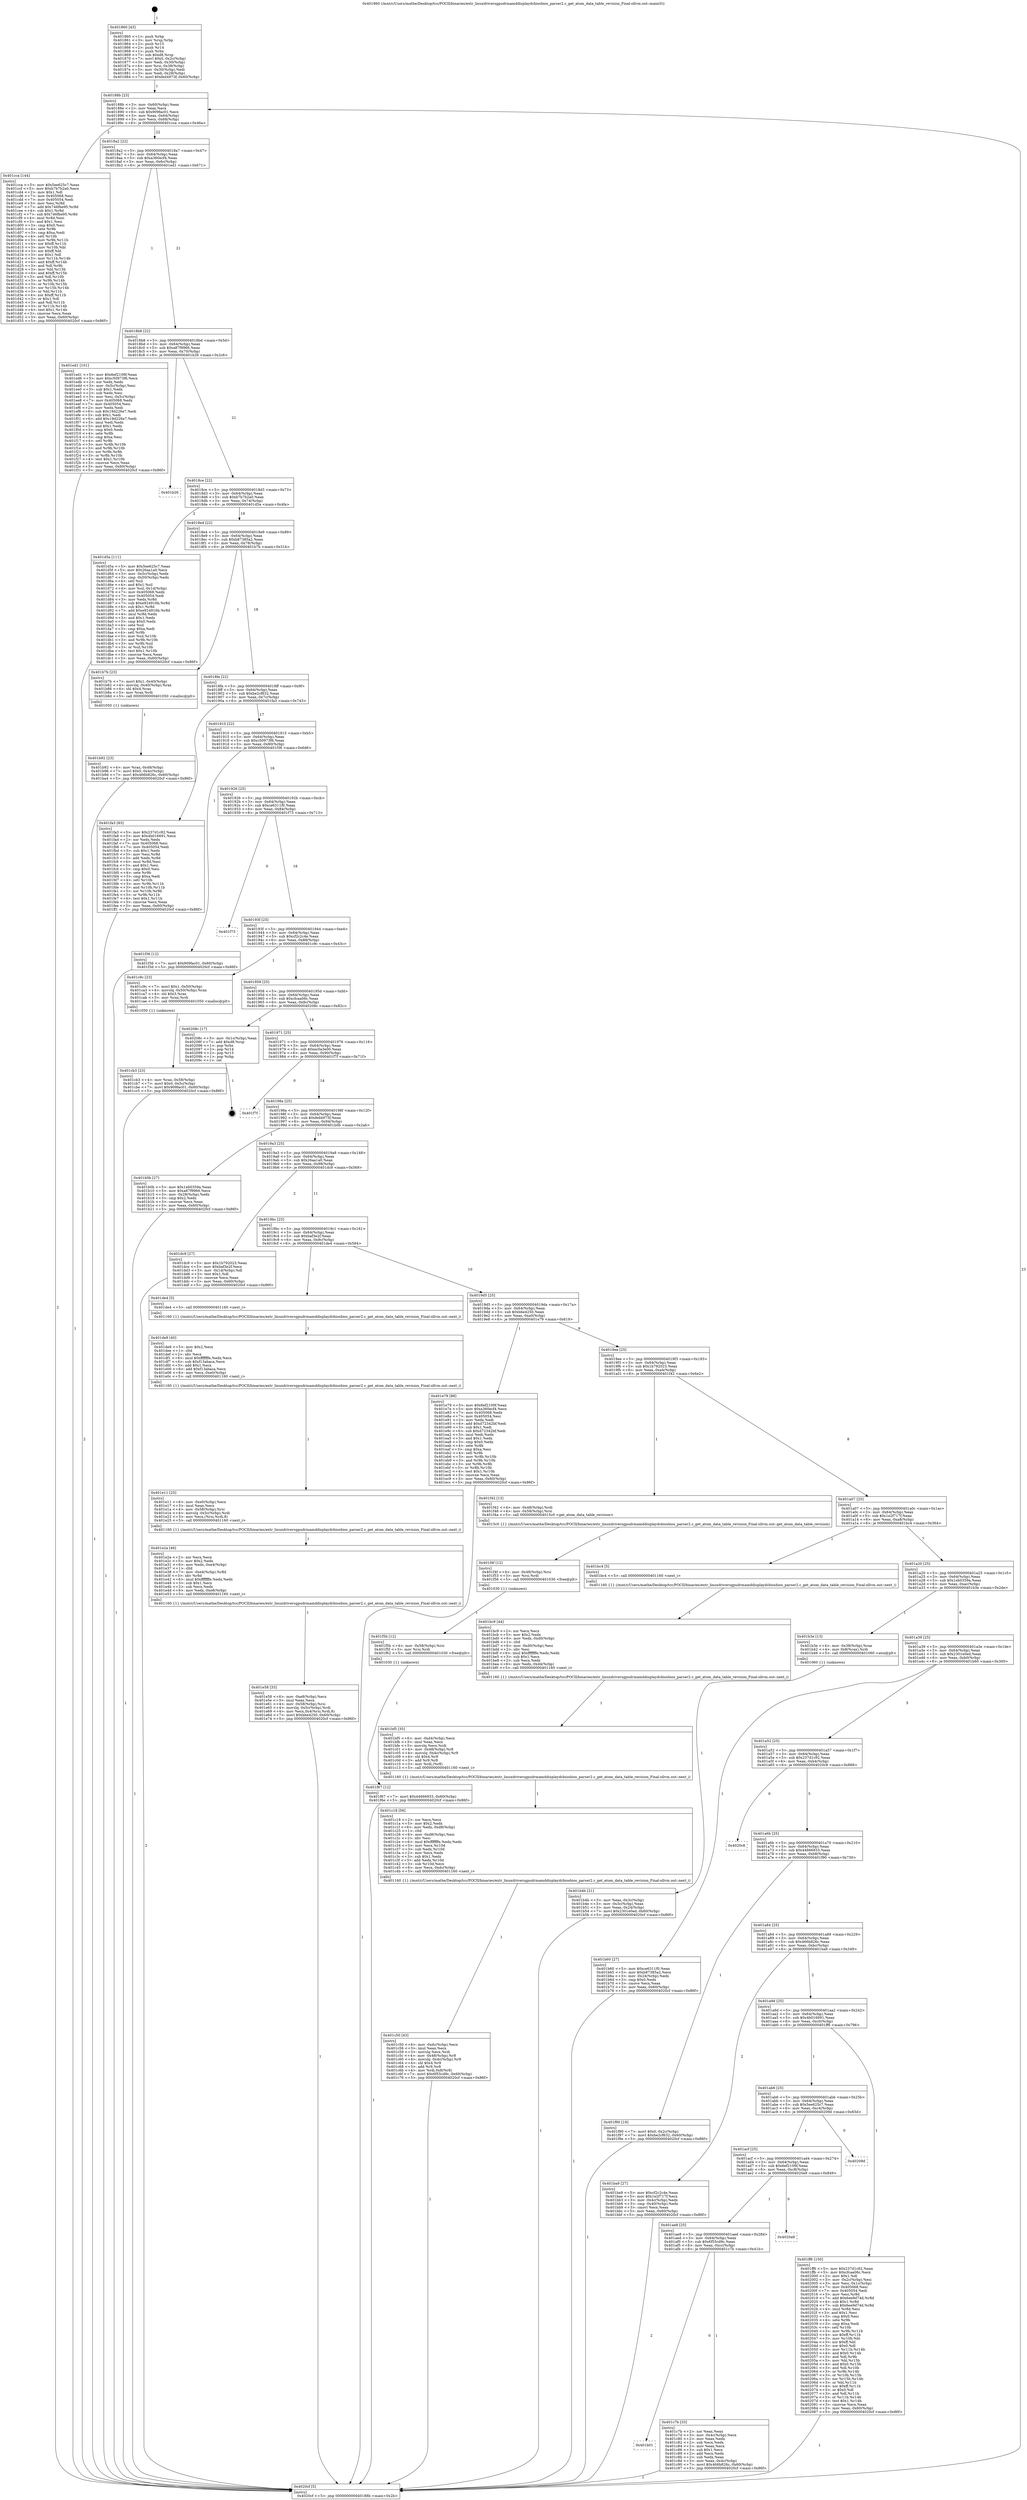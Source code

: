 digraph "0x401860" {
  label = "0x401860 (/mnt/c/Users/mathe/Desktop/tcc/POCII/binaries/extr_linuxdriversgpudrmamddisplaydcbiosbios_parser2.c_get_atom_data_table_revision_Final-ollvm.out::main(0))"
  labelloc = "t"
  node[shape=record]

  Entry [label="",width=0.3,height=0.3,shape=circle,fillcolor=black,style=filled]
  "0x40188b" [label="{
     0x40188b [23]\l
     | [instrs]\l
     &nbsp;&nbsp;0x40188b \<+3\>: mov -0x60(%rbp),%eax\l
     &nbsp;&nbsp;0x40188e \<+2\>: mov %eax,%ecx\l
     &nbsp;&nbsp;0x401890 \<+6\>: sub $0x909fac01,%ecx\l
     &nbsp;&nbsp;0x401896 \<+3\>: mov %eax,-0x64(%rbp)\l
     &nbsp;&nbsp;0x401899 \<+3\>: mov %ecx,-0x68(%rbp)\l
     &nbsp;&nbsp;0x40189c \<+6\>: je 0000000000401cca \<main+0x46a\>\l
  }"]
  "0x401cca" [label="{
     0x401cca [144]\l
     | [instrs]\l
     &nbsp;&nbsp;0x401cca \<+5\>: mov $0x5ee625c7,%eax\l
     &nbsp;&nbsp;0x401ccf \<+5\>: mov $0xb7b7b2a0,%ecx\l
     &nbsp;&nbsp;0x401cd4 \<+2\>: mov $0x1,%dl\l
     &nbsp;&nbsp;0x401cd6 \<+7\>: mov 0x405068,%esi\l
     &nbsp;&nbsp;0x401cdd \<+7\>: mov 0x405054,%edi\l
     &nbsp;&nbsp;0x401ce4 \<+3\>: mov %esi,%r8d\l
     &nbsp;&nbsp;0x401ce7 \<+7\>: add $0x746fbe95,%r8d\l
     &nbsp;&nbsp;0x401cee \<+4\>: sub $0x1,%r8d\l
     &nbsp;&nbsp;0x401cf2 \<+7\>: sub $0x746fbe95,%r8d\l
     &nbsp;&nbsp;0x401cf9 \<+4\>: imul %r8d,%esi\l
     &nbsp;&nbsp;0x401cfd \<+3\>: and $0x1,%esi\l
     &nbsp;&nbsp;0x401d00 \<+3\>: cmp $0x0,%esi\l
     &nbsp;&nbsp;0x401d03 \<+4\>: sete %r9b\l
     &nbsp;&nbsp;0x401d07 \<+3\>: cmp $0xa,%edi\l
     &nbsp;&nbsp;0x401d0a \<+4\>: setl %r10b\l
     &nbsp;&nbsp;0x401d0e \<+3\>: mov %r9b,%r11b\l
     &nbsp;&nbsp;0x401d11 \<+4\>: xor $0xff,%r11b\l
     &nbsp;&nbsp;0x401d15 \<+3\>: mov %r10b,%bl\l
     &nbsp;&nbsp;0x401d18 \<+3\>: xor $0xff,%bl\l
     &nbsp;&nbsp;0x401d1b \<+3\>: xor $0x1,%dl\l
     &nbsp;&nbsp;0x401d1e \<+3\>: mov %r11b,%r14b\l
     &nbsp;&nbsp;0x401d21 \<+4\>: and $0xff,%r14b\l
     &nbsp;&nbsp;0x401d25 \<+3\>: and %dl,%r9b\l
     &nbsp;&nbsp;0x401d28 \<+3\>: mov %bl,%r15b\l
     &nbsp;&nbsp;0x401d2b \<+4\>: and $0xff,%r15b\l
     &nbsp;&nbsp;0x401d2f \<+3\>: and %dl,%r10b\l
     &nbsp;&nbsp;0x401d32 \<+3\>: or %r9b,%r14b\l
     &nbsp;&nbsp;0x401d35 \<+3\>: or %r10b,%r15b\l
     &nbsp;&nbsp;0x401d38 \<+3\>: xor %r15b,%r14b\l
     &nbsp;&nbsp;0x401d3b \<+3\>: or %bl,%r11b\l
     &nbsp;&nbsp;0x401d3e \<+4\>: xor $0xff,%r11b\l
     &nbsp;&nbsp;0x401d42 \<+3\>: or $0x1,%dl\l
     &nbsp;&nbsp;0x401d45 \<+3\>: and %dl,%r11b\l
     &nbsp;&nbsp;0x401d48 \<+3\>: or %r11b,%r14b\l
     &nbsp;&nbsp;0x401d4b \<+4\>: test $0x1,%r14b\l
     &nbsp;&nbsp;0x401d4f \<+3\>: cmovne %ecx,%eax\l
     &nbsp;&nbsp;0x401d52 \<+3\>: mov %eax,-0x60(%rbp)\l
     &nbsp;&nbsp;0x401d55 \<+5\>: jmp 00000000004020cf \<main+0x86f\>\l
  }"]
  "0x4018a2" [label="{
     0x4018a2 [22]\l
     | [instrs]\l
     &nbsp;&nbsp;0x4018a2 \<+5\>: jmp 00000000004018a7 \<main+0x47\>\l
     &nbsp;&nbsp;0x4018a7 \<+3\>: mov -0x64(%rbp),%eax\l
     &nbsp;&nbsp;0x4018aa \<+5\>: sub $0xa360ecf4,%eax\l
     &nbsp;&nbsp;0x4018af \<+3\>: mov %eax,-0x6c(%rbp)\l
     &nbsp;&nbsp;0x4018b2 \<+6\>: je 0000000000401ed1 \<main+0x671\>\l
  }"]
  Exit [label="",width=0.3,height=0.3,shape=circle,fillcolor=black,style=filled,peripheries=2]
  "0x401ed1" [label="{
     0x401ed1 [101]\l
     | [instrs]\l
     &nbsp;&nbsp;0x401ed1 \<+5\>: mov $0x6ef2109f,%eax\l
     &nbsp;&nbsp;0x401ed6 \<+5\>: mov $0xc50973f6,%ecx\l
     &nbsp;&nbsp;0x401edb \<+2\>: xor %edx,%edx\l
     &nbsp;&nbsp;0x401edd \<+3\>: mov -0x5c(%rbp),%esi\l
     &nbsp;&nbsp;0x401ee0 \<+3\>: sub $0x1,%edx\l
     &nbsp;&nbsp;0x401ee3 \<+2\>: sub %edx,%esi\l
     &nbsp;&nbsp;0x401ee5 \<+3\>: mov %esi,-0x5c(%rbp)\l
     &nbsp;&nbsp;0x401ee8 \<+7\>: mov 0x405068,%edx\l
     &nbsp;&nbsp;0x401eef \<+7\>: mov 0x405054,%esi\l
     &nbsp;&nbsp;0x401ef6 \<+2\>: mov %edx,%edi\l
     &nbsp;&nbsp;0x401ef8 \<+6\>: sub $0x19d226e7,%edi\l
     &nbsp;&nbsp;0x401efe \<+3\>: sub $0x1,%edi\l
     &nbsp;&nbsp;0x401f01 \<+6\>: add $0x19d226e7,%edi\l
     &nbsp;&nbsp;0x401f07 \<+3\>: imul %edi,%edx\l
     &nbsp;&nbsp;0x401f0a \<+3\>: and $0x1,%edx\l
     &nbsp;&nbsp;0x401f0d \<+3\>: cmp $0x0,%edx\l
     &nbsp;&nbsp;0x401f10 \<+4\>: sete %r8b\l
     &nbsp;&nbsp;0x401f14 \<+3\>: cmp $0xa,%esi\l
     &nbsp;&nbsp;0x401f17 \<+4\>: setl %r9b\l
     &nbsp;&nbsp;0x401f1b \<+3\>: mov %r8b,%r10b\l
     &nbsp;&nbsp;0x401f1e \<+3\>: and %r9b,%r10b\l
     &nbsp;&nbsp;0x401f21 \<+3\>: xor %r9b,%r8b\l
     &nbsp;&nbsp;0x401f24 \<+3\>: or %r8b,%r10b\l
     &nbsp;&nbsp;0x401f27 \<+4\>: test $0x1,%r10b\l
     &nbsp;&nbsp;0x401f2b \<+3\>: cmovne %ecx,%eax\l
     &nbsp;&nbsp;0x401f2e \<+3\>: mov %eax,-0x60(%rbp)\l
     &nbsp;&nbsp;0x401f31 \<+5\>: jmp 00000000004020cf \<main+0x86f\>\l
  }"]
  "0x4018b8" [label="{
     0x4018b8 [22]\l
     | [instrs]\l
     &nbsp;&nbsp;0x4018b8 \<+5\>: jmp 00000000004018bd \<main+0x5d\>\l
     &nbsp;&nbsp;0x4018bd \<+3\>: mov -0x64(%rbp),%eax\l
     &nbsp;&nbsp;0x4018c0 \<+5\>: sub $0xa87f9966,%eax\l
     &nbsp;&nbsp;0x4018c5 \<+3\>: mov %eax,-0x70(%rbp)\l
     &nbsp;&nbsp;0x4018c8 \<+6\>: je 0000000000401b26 \<main+0x2c6\>\l
  }"]
  "0x401f67" [label="{
     0x401f67 [12]\l
     | [instrs]\l
     &nbsp;&nbsp;0x401f67 \<+7\>: movl $0x44666933,-0x60(%rbp)\l
     &nbsp;&nbsp;0x401f6e \<+5\>: jmp 00000000004020cf \<main+0x86f\>\l
  }"]
  "0x401b26" [label="{
     0x401b26\l
  }", style=dashed]
  "0x4018ce" [label="{
     0x4018ce [22]\l
     | [instrs]\l
     &nbsp;&nbsp;0x4018ce \<+5\>: jmp 00000000004018d3 \<main+0x73\>\l
     &nbsp;&nbsp;0x4018d3 \<+3\>: mov -0x64(%rbp),%eax\l
     &nbsp;&nbsp;0x4018d6 \<+5\>: sub $0xb7b7b2a0,%eax\l
     &nbsp;&nbsp;0x4018db \<+3\>: mov %eax,-0x74(%rbp)\l
     &nbsp;&nbsp;0x4018de \<+6\>: je 0000000000401d5a \<main+0x4fa\>\l
  }"]
  "0x401f5b" [label="{
     0x401f5b [12]\l
     | [instrs]\l
     &nbsp;&nbsp;0x401f5b \<+4\>: mov -0x58(%rbp),%rsi\l
     &nbsp;&nbsp;0x401f5f \<+3\>: mov %rsi,%rdi\l
     &nbsp;&nbsp;0x401f62 \<+5\>: call 0000000000401030 \<free@plt\>\l
     | [calls]\l
     &nbsp;&nbsp;0x401030 \{1\} (unknown)\l
  }"]
  "0x401d5a" [label="{
     0x401d5a [111]\l
     | [instrs]\l
     &nbsp;&nbsp;0x401d5a \<+5\>: mov $0x5ee625c7,%eax\l
     &nbsp;&nbsp;0x401d5f \<+5\>: mov $0x26aa1a0,%ecx\l
     &nbsp;&nbsp;0x401d64 \<+3\>: mov -0x5c(%rbp),%edx\l
     &nbsp;&nbsp;0x401d67 \<+3\>: cmp -0x50(%rbp),%edx\l
     &nbsp;&nbsp;0x401d6a \<+4\>: setl %sil\l
     &nbsp;&nbsp;0x401d6e \<+4\>: and $0x1,%sil\l
     &nbsp;&nbsp;0x401d72 \<+4\>: mov %sil,-0x1d(%rbp)\l
     &nbsp;&nbsp;0x401d76 \<+7\>: mov 0x405068,%edx\l
     &nbsp;&nbsp;0x401d7d \<+7\>: mov 0x405054,%edi\l
     &nbsp;&nbsp;0x401d84 \<+3\>: mov %edx,%r8d\l
     &nbsp;&nbsp;0x401d87 \<+7\>: sub $0xe924916b,%r8d\l
     &nbsp;&nbsp;0x401d8e \<+4\>: sub $0x1,%r8d\l
     &nbsp;&nbsp;0x401d92 \<+7\>: add $0xe924916b,%r8d\l
     &nbsp;&nbsp;0x401d99 \<+4\>: imul %r8d,%edx\l
     &nbsp;&nbsp;0x401d9d \<+3\>: and $0x1,%edx\l
     &nbsp;&nbsp;0x401da0 \<+3\>: cmp $0x0,%edx\l
     &nbsp;&nbsp;0x401da3 \<+4\>: sete %sil\l
     &nbsp;&nbsp;0x401da7 \<+3\>: cmp $0xa,%edi\l
     &nbsp;&nbsp;0x401daa \<+4\>: setl %r9b\l
     &nbsp;&nbsp;0x401dae \<+3\>: mov %sil,%r10b\l
     &nbsp;&nbsp;0x401db1 \<+3\>: and %r9b,%r10b\l
     &nbsp;&nbsp;0x401db4 \<+3\>: xor %r9b,%sil\l
     &nbsp;&nbsp;0x401db7 \<+3\>: or %sil,%r10b\l
     &nbsp;&nbsp;0x401dba \<+4\>: test $0x1,%r10b\l
     &nbsp;&nbsp;0x401dbe \<+3\>: cmovne %ecx,%eax\l
     &nbsp;&nbsp;0x401dc1 \<+3\>: mov %eax,-0x60(%rbp)\l
     &nbsp;&nbsp;0x401dc4 \<+5\>: jmp 00000000004020cf \<main+0x86f\>\l
  }"]
  "0x4018e4" [label="{
     0x4018e4 [22]\l
     | [instrs]\l
     &nbsp;&nbsp;0x4018e4 \<+5\>: jmp 00000000004018e9 \<main+0x89\>\l
     &nbsp;&nbsp;0x4018e9 \<+3\>: mov -0x64(%rbp),%eax\l
     &nbsp;&nbsp;0x4018ec \<+5\>: sub $0xb87385a2,%eax\l
     &nbsp;&nbsp;0x4018f1 \<+3\>: mov %eax,-0x78(%rbp)\l
     &nbsp;&nbsp;0x4018f4 \<+6\>: je 0000000000401b7b \<main+0x31b\>\l
  }"]
  "0x401f4f" [label="{
     0x401f4f [12]\l
     | [instrs]\l
     &nbsp;&nbsp;0x401f4f \<+4\>: mov -0x48(%rbp),%rsi\l
     &nbsp;&nbsp;0x401f53 \<+3\>: mov %rsi,%rdi\l
     &nbsp;&nbsp;0x401f56 \<+5\>: call 0000000000401030 \<free@plt\>\l
     | [calls]\l
     &nbsp;&nbsp;0x401030 \{1\} (unknown)\l
  }"]
  "0x401b7b" [label="{
     0x401b7b [23]\l
     | [instrs]\l
     &nbsp;&nbsp;0x401b7b \<+7\>: movl $0x1,-0x40(%rbp)\l
     &nbsp;&nbsp;0x401b82 \<+4\>: movslq -0x40(%rbp),%rax\l
     &nbsp;&nbsp;0x401b86 \<+4\>: shl $0x4,%rax\l
     &nbsp;&nbsp;0x401b8a \<+3\>: mov %rax,%rdi\l
     &nbsp;&nbsp;0x401b8d \<+5\>: call 0000000000401050 \<malloc@plt\>\l
     | [calls]\l
     &nbsp;&nbsp;0x401050 \{1\} (unknown)\l
  }"]
  "0x4018fa" [label="{
     0x4018fa [22]\l
     | [instrs]\l
     &nbsp;&nbsp;0x4018fa \<+5\>: jmp 00000000004018ff \<main+0x9f\>\l
     &nbsp;&nbsp;0x4018ff \<+3\>: mov -0x64(%rbp),%eax\l
     &nbsp;&nbsp;0x401902 \<+5\>: sub $0xbe2cf632,%eax\l
     &nbsp;&nbsp;0x401907 \<+3\>: mov %eax,-0x7c(%rbp)\l
     &nbsp;&nbsp;0x40190a \<+6\>: je 0000000000401fa3 \<main+0x743\>\l
  }"]
  "0x401e58" [label="{
     0x401e58 [33]\l
     | [instrs]\l
     &nbsp;&nbsp;0x401e58 \<+6\>: mov -0xe8(%rbp),%ecx\l
     &nbsp;&nbsp;0x401e5e \<+3\>: imul %eax,%ecx\l
     &nbsp;&nbsp;0x401e61 \<+4\>: mov -0x58(%rbp),%rsi\l
     &nbsp;&nbsp;0x401e65 \<+4\>: movslq -0x5c(%rbp),%rdi\l
     &nbsp;&nbsp;0x401e69 \<+4\>: mov %ecx,0x4(%rsi,%rdi,8)\l
     &nbsp;&nbsp;0x401e6d \<+7\>: movl $0xbbe4250,-0x60(%rbp)\l
     &nbsp;&nbsp;0x401e74 \<+5\>: jmp 00000000004020cf \<main+0x86f\>\l
  }"]
  "0x401fa3" [label="{
     0x401fa3 [83]\l
     | [instrs]\l
     &nbsp;&nbsp;0x401fa3 \<+5\>: mov $0x237d1c92,%eax\l
     &nbsp;&nbsp;0x401fa8 \<+5\>: mov $0x4b016691,%ecx\l
     &nbsp;&nbsp;0x401fad \<+2\>: xor %edx,%edx\l
     &nbsp;&nbsp;0x401faf \<+7\>: mov 0x405068,%esi\l
     &nbsp;&nbsp;0x401fb6 \<+7\>: mov 0x405054,%edi\l
     &nbsp;&nbsp;0x401fbd \<+3\>: sub $0x1,%edx\l
     &nbsp;&nbsp;0x401fc0 \<+3\>: mov %esi,%r8d\l
     &nbsp;&nbsp;0x401fc3 \<+3\>: add %edx,%r8d\l
     &nbsp;&nbsp;0x401fc6 \<+4\>: imul %r8d,%esi\l
     &nbsp;&nbsp;0x401fca \<+3\>: and $0x1,%esi\l
     &nbsp;&nbsp;0x401fcd \<+3\>: cmp $0x0,%esi\l
     &nbsp;&nbsp;0x401fd0 \<+4\>: sete %r9b\l
     &nbsp;&nbsp;0x401fd4 \<+3\>: cmp $0xa,%edi\l
     &nbsp;&nbsp;0x401fd7 \<+4\>: setl %r10b\l
     &nbsp;&nbsp;0x401fdb \<+3\>: mov %r9b,%r11b\l
     &nbsp;&nbsp;0x401fde \<+3\>: and %r10b,%r11b\l
     &nbsp;&nbsp;0x401fe1 \<+3\>: xor %r10b,%r9b\l
     &nbsp;&nbsp;0x401fe4 \<+3\>: or %r9b,%r11b\l
     &nbsp;&nbsp;0x401fe7 \<+4\>: test $0x1,%r11b\l
     &nbsp;&nbsp;0x401feb \<+3\>: cmovne %ecx,%eax\l
     &nbsp;&nbsp;0x401fee \<+3\>: mov %eax,-0x60(%rbp)\l
     &nbsp;&nbsp;0x401ff1 \<+5\>: jmp 00000000004020cf \<main+0x86f\>\l
  }"]
  "0x401910" [label="{
     0x401910 [22]\l
     | [instrs]\l
     &nbsp;&nbsp;0x401910 \<+5\>: jmp 0000000000401915 \<main+0xb5\>\l
     &nbsp;&nbsp;0x401915 \<+3\>: mov -0x64(%rbp),%eax\l
     &nbsp;&nbsp;0x401918 \<+5\>: sub $0xc50973f6,%eax\l
     &nbsp;&nbsp;0x40191d \<+3\>: mov %eax,-0x80(%rbp)\l
     &nbsp;&nbsp;0x401920 \<+6\>: je 0000000000401f36 \<main+0x6d6\>\l
  }"]
  "0x401e2a" [label="{
     0x401e2a [46]\l
     | [instrs]\l
     &nbsp;&nbsp;0x401e2a \<+2\>: xor %ecx,%ecx\l
     &nbsp;&nbsp;0x401e2c \<+5\>: mov $0x2,%edx\l
     &nbsp;&nbsp;0x401e31 \<+6\>: mov %edx,-0xe4(%rbp)\l
     &nbsp;&nbsp;0x401e37 \<+1\>: cltd\l
     &nbsp;&nbsp;0x401e38 \<+7\>: mov -0xe4(%rbp),%r8d\l
     &nbsp;&nbsp;0x401e3f \<+3\>: idiv %r8d\l
     &nbsp;&nbsp;0x401e42 \<+6\>: imul $0xfffffffe,%edx,%edx\l
     &nbsp;&nbsp;0x401e48 \<+3\>: sub $0x1,%ecx\l
     &nbsp;&nbsp;0x401e4b \<+2\>: sub %ecx,%edx\l
     &nbsp;&nbsp;0x401e4d \<+6\>: mov %edx,-0xe8(%rbp)\l
     &nbsp;&nbsp;0x401e53 \<+5\>: call 0000000000401160 \<next_i\>\l
     | [calls]\l
     &nbsp;&nbsp;0x401160 \{1\} (/mnt/c/Users/mathe/Desktop/tcc/POCII/binaries/extr_linuxdriversgpudrmamddisplaydcbiosbios_parser2.c_get_atom_data_table_revision_Final-ollvm.out::next_i)\l
  }"]
  "0x401f36" [label="{
     0x401f36 [12]\l
     | [instrs]\l
     &nbsp;&nbsp;0x401f36 \<+7\>: movl $0x909fac01,-0x60(%rbp)\l
     &nbsp;&nbsp;0x401f3d \<+5\>: jmp 00000000004020cf \<main+0x86f\>\l
  }"]
  "0x401926" [label="{
     0x401926 [25]\l
     | [instrs]\l
     &nbsp;&nbsp;0x401926 \<+5\>: jmp 000000000040192b \<main+0xcb\>\l
     &nbsp;&nbsp;0x40192b \<+3\>: mov -0x64(%rbp),%eax\l
     &nbsp;&nbsp;0x40192e \<+5\>: sub $0xce6311f0,%eax\l
     &nbsp;&nbsp;0x401933 \<+6\>: mov %eax,-0x84(%rbp)\l
     &nbsp;&nbsp;0x401939 \<+6\>: je 0000000000401f73 \<main+0x713\>\l
  }"]
  "0x401e11" [label="{
     0x401e11 [25]\l
     | [instrs]\l
     &nbsp;&nbsp;0x401e11 \<+6\>: mov -0xe0(%rbp),%ecx\l
     &nbsp;&nbsp;0x401e17 \<+3\>: imul %eax,%ecx\l
     &nbsp;&nbsp;0x401e1a \<+4\>: mov -0x58(%rbp),%rsi\l
     &nbsp;&nbsp;0x401e1e \<+4\>: movslq -0x5c(%rbp),%rdi\l
     &nbsp;&nbsp;0x401e22 \<+3\>: mov %ecx,(%rsi,%rdi,8)\l
     &nbsp;&nbsp;0x401e25 \<+5\>: call 0000000000401160 \<next_i\>\l
     | [calls]\l
     &nbsp;&nbsp;0x401160 \{1\} (/mnt/c/Users/mathe/Desktop/tcc/POCII/binaries/extr_linuxdriversgpudrmamddisplaydcbiosbios_parser2.c_get_atom_data_table_revision_Final-ollvm.out::next_i)\l
  }"]
  "0x401f73" [label="{
     0x401f73\l
  }", style=dashed]
  "0x40193f" [label="{
     0x40193f [25]\l
     | [instrs]\l
     &nbsp;&nbsp;0x40193f \<+5\>: jmp 0000000000401944 \<main+0xe4\>\l
     &nbsp;&nbsp;0x401944 \<+3\>: mov -0x64(%rbp),%eax\l
     &nbsp;&nbsp;0x401947 \<+5\>: sub $0xcf2c2c4e,%eax\l
     &nbsp;&nbsp;0x40194c \<+6\>: mov %eax,-0x88(%rbp)\l
     &nbsp;&nbsp;0x401952 \<+6\>: je 0000000000401c9c \<main+0x43c\>\l
  }"]
  "0x401de9" [label="{
     0x401de9 [40]\l
     | [instrs]\l
     &nbsp;&nbsp;0x401de9 \<+5\>: mov $0x2,%ecx\l
     &nbsp;&nbsp;0x401dee \<+1\>: cltd\l
     &nbsp;&nbsp;0x401def \<+2\>: idiv %ecx\l
     &nbsp;&nbsp;0x401df1 \<+6\>: imul $0xfffffffe,%edx,%ecx\l
     &nbsp;&nbsp;0x401df7 \<+6\>: sub $0xf13abaca,%ecx\l
     &nbsp;&nbsp;0x401dfd \<+3\>: add $0x1,%ecx\l
     &nbsp;&nbsp;0x401e00 \<+6\>: add $0xf13abaca,%ecx\l
     &nbsp;&nbsp;0x401e06 \<+6\>: mov %ecx,-0xe0(%rbp)\l
     &nbsp;&nbsp;0x401e0c \<+5\>: call 0000000000401160 \<next_i\>\l
     | [calls]\l
     &nbsp;&nbsp;0x401160 \{1\} (/mnt/c/Users/mathe/Desktop/tcc/POCII/binaries/extr_linuxdriversgpudrmamddisplaydcbiosbios_parser2.c_get_atom_data_table_revision_Final-ollvm.out::next_i)\l
  }"]
  "0x401c9c" [label="{
     0x401c9c [23]\l
     | [instrs]\l
     &nbsp;&nbsp;0x401c9c \<+7\>: movl $0x1,-0x50(%rbp)\l
     &nbsp;&nbsp;0x401ca3 \<+4\>: movslq -0x50(%rbp),%rax\l
     &nbsp;&nbsp;0x401ca7 \<+4\>: shl $0x3,%rax\l
     &nbsp;&nbsp;0x401cab \<+3\>: mov %rax,%rdi\l
     &nbsp;&nbsp;0x401cae \<+5\>: call 0000000000401050 \<malloc@plt\>\l
     | [calls]\l
     &nbsp;&nbsp;0x401050 \{1\} (unknown)\l
  }"]
  "0x401958" [label="{
     0x401958 [25]\l
     | [instrs]\l
     &nbsp;&nbsp;0x401958 \<+5\>: jmp 000000000040195d \<main+0xfd\>\l
     &nbsp;&nbsp;0x40195d \<+3\>: mov -0x64(%rbp),%eax\l
     &nbsp;&nbsp;0x401960 \<+5\>: sub $0xcfcaa06c,%eax\l
     &nbsp;&nbsp;0x401965 \<+6\>: mov %eax,-0x8c(%rbp)\l
     &nbsp;&nbsp;0x40196b \<+6\>: je 000000000040208c \<main+0x82c\>\l
  }"]
  "0x401cb3" [label="{
     0x401cb3 [23]\l
     | [instrs]\l
     &nbsp;&nbsp;0x401cb3 \<+4\>: mov %rax,-0x58(%rbp)\l
     &nbsp;&nbsp;0x401cb7 \<+7\>: movl $0x0,-0x5c(%rbp)\l
     &nbsp;&nbsp;0x401cbe \<+7\>: movl $0x909fac01,-0x60(%rbp)\l
     &nbsp;&nbsp;0x401cc5 \<+5\>: jmp 00000000004020cf \<main+0x86f\>\l
  }"]
  "0x40208c" [label="{
     0x40208c [17]\l
     | [instrs]\l
     &nbsp;&nbsp;0x40208c \<+3\>: mov -0x1c(%rbp),%eax\l
     &nbsp;&nbsp;0x40208f \<+7\>: add $0xd8,%rsp\l
     &nbsp;&nbsp;0x402096 \<+1\>: pop %rbx\l
     &nbsp;&nbsp;0x402097 \<+2\>: pop %r14\l
     &nbsp;&nbsp;0x402099 \<+2\>: pop %r15\l
     &nbsp;&nbsp;0x40209b \<+1\>: pop %rbp\l
     &nbsp;&nbsp;0x40209c \<+1\>: ret\l
  }"]
  "0x401971" [label="{
     0x401971 [25]\l
     | [instrs]\l
     &nbsp;&nbsp;0x401971 \<+5\>: jmp 0000000000401976 \<main+0x116\>\l
     &nbsp;&nbsp;0x401976 \<+3\>: mov -0x64(%rbp),%eax\l
     &nbsp;&nbsp;0x401979 \<+5\>: sub $0xec0a3e00,%eax\l
     &nbsp;&nbsp;0x40197e \<+6\>: mov %eax,-0x90(%rbp)\l
     &nbsp;&nbsp;0x401984 \<+6\>: je 0000000000401f7f \<main+0x71f\>\l
  }"]
  "0x401b01" [label="{
     0x401b01\l
  }", style=dashed]
  "0x401f7f" [label="{
     0x401f7f\l
  }", style=dashed]
  "0x40198a" [label="{
     0x40198a [25]\l
     | [instrs]\l
     &nbsp;&nbsp;0x40198a \<+5\>: jmp 000000000040198f \<main+0x12f\>\l
     &nbsp;&nbsp;0x40198f \<+3\>: mov -0x64(%rbp),%eax\l
     &nbsp;&nbsp;0x401992 \<+5\>: sub $0xfed4973f,%eax\l
     &nbsp;&nbsp;0x401997 \<+6\>: mov %eax,-0x94(%rbp)\l
     &nbsp;&nbsp;0x40199d \<+6\>: je 0000000000401b0b \<main+0x2ab\>\l
  }"]
  "0x401c7b" [label="{
     0x401c7b [33]\l
     | [instrs]\l
     &nbsp;&nbsp;0x401c7b \<+2\>: xor %eax,%eax\l
     &nbsp;&nbsp;0x401c7d \<+3\>: mov -0x4c(%rbp),%ecx\l
     &nbsp;&nbsp;0x401c80 \<+2\>: mov %eax,%edx\l
     &nbsp;&nbsp;0x401c82 \<+2\>: sub %ecx,%edx\l
     &nbsp;&nbsp;0x401c84 \<+2\>: mov %eax,%ecx\l
     &nbsp;&nbsp;0x401c86 \<+3\>: sub $0x1,%ecx\l
     &nbsp;&nbsp;0x401c89 \<+2\>: add %ecx,%edx\l
     &nbsp;&nbsp;0x401c8b \<+2\>: sub %edx,%eax\l
     &nbsp;&nbsp;0x401c8d \<+3\>: mov %eax,-0x4c(%rbp)\l
     &nbsp;&nbsp;0x401c90 \<+7\>: movl $0x466b826c,-0x60(%rbp)\l
     &nbsp;&nbsp;0x401c97 \<+5\>: jmp 00000000004020cf \<main+0x86f\>\l
  }"]
  "0x401b0b" [label="{
     0x401b0b [27]\l
     | [instrs]\l
     &nbsp;&nbsp;0x401b0b \<+5\>: mov $0x1eb0359a,%eax\l
     &nbsp;&nbsp;0x401b10 \<+5\>: mov $0xa87f9966,%ecx\l
     &nbsp;&nbsp;0x401b15 \<+3\>: mov -0x28(%rbp),%edx\l
     &nbsp;&nbsp;0x401b18 \<+3\>: cmp $0x2,%edx\l
     &nbsp;&nbsp;0x401b1b \<+3\>: cmovne %ecx,%eax\l
     &nbsp;&nbsp;0x401b1e \<+3\>: mov %eax,-0x60(%rbp)\l
     &nbsp;&nbsp;0x401b21 \<+5\>: jmp 00000000004020cf \<main+0x86f\>\l
  }"]
  "0x4019a3" [label="{
     0x4019a3 [25]\l
     | [instrs]\l
     &nbsp;&nbsp;0x4019a3 \<+5\>: jmp 00000000004019a8 \<main+0x148\>\l
     &nbsp;&nbsp;0x4019a8 \<+3\>: mov -0x64(%rbp),%eax\l
     &nbsp;&nbsp;0x4019ab \<+5\>: sub $0x26aa1a0,%eax\l
     &nbsp;&nbsp;0x4019b0 \<+6\>: mov %eax,-0x98(%rbp)\l
     &nbsp;&nbsp;0x4019b6 \<+6\>: je 0000000000401dc9 \<main+0x569\>\l
  }"]
  "0x4020cf" [label="{
     0x4020cf [5]\l
     | [instrs]\l
     &nbsp;&nbsp;0x4020cf \<+5\>: jmp 000000000040188b \<main+0x2b\>\l
  }"]
  "0x401860" [label="{
     0x401860 [43]\l
     | [instrs]\l
     &nbsp;&nbsp;0x401860 \<+1\>: push %rbp\l
     &nbsp;&nbsp;0x401861 \<+3\>: mov %rsp,%rbp\l
     &nbsp;&nbsp;0x401864 \<+2\>: push %r15\l
     &nbsp;&nbsp;0x401866 \<+2\>: push %r14\l
     &nbsp;&nbsp;0x401868 \<+1\>: push %rbx\l
     &nbsp;&nbsp;0x401869 \<+7\>: sub $0xd8,%rsp\l
     &nbsp;&nbsp;0x401870 \<+7\>: movl $0x0,-0x2c(%rbp)\l
     &nbsp;&nbsp;0x401877 \<+3\>: mov %edi,-0x30(%rbp)\l
     &nbsp;&nbsp;0x40187a \<+4\>: mov %rsi,-0x38(%rbp)\l
     &nbsp;&nbsp;0x40187e \<+3\>: mov -0x30(%rbp),%edi\l
     &nbsp;&nbsp;0x401881 \<+3\>: mov %edi,-0x28(%rbp)\l
     &nbsp;&nbsp;0x401884 \<+7\>: movl $0xfed4973f,-0x60(%rbp)\l
  }"]
  "0x401ae8" [label="{
     0x401ae8 [25]\l
     | [instrs]\l
     &nbsp;&nbsp;0x401ae8 \<+5\>: jmp 0000000000401aed \<main+0x28d\>\l
     &nbsp;&nbsp;0x401aed \<+3\>: mov -0x64(%rbp),%eax\l
     &nbsp;&nbsp;0x401af0 \<+5\>: sub $0x6f55cd9c,%eax\l
     &nbsp;&nbsp;0x401af5 \<+6\>: mov %eax,-0xcc(%rbp)\l
     &nbsp;&nbsp;0x401afb \<+6\>: je 0000000000401c7b \<main+0x41b\>\l
  }"]
  "0x401dc9" [label="{
     0x401dc9 [27]\l
     | [instrs]\l
     &nbsp;&nbsp;0x401dc9 \<+5\>: mov $0x1b792023,%eax\l
     &nbsp;&nbsp;0x401dce \<+5\>: mov $0xbaf3e2f,%ecx\l
     &nbsp;&nbsp;0x401dd3 \<+3\>: mov -0x1d(%rbp),%dl\l
     &nbsp;&nbsp;0x401dd6 \<+3\>: test $0x1,%dl\l
     &nbsp;&nbsp;0x401dd9 \<+3\>: cmovne %ecx,%eax\l
     &nbsp;&nbsp;0x401ddc \<+3\>: mov %eax,-0x60(%rbp)\l
     &nbsp;&nbsp;0x401ddf \<+5\>: jmp 00000000004020cf \<main+0x86f\>\l
  }"]
  "0x4019bc" [label="{
     0x4019bc [25]\l
     | [instrs]\l
     &nbsp;&nbsp;0x4019bc \<+5\>: jmp 00000000004019c1 \<main+0x161\>\l
     &nbsp;&nbsp;0x4019c1 \<+3\>: mov -0x64(%rbp),%eax\l
     &nbsp;&nbsp;0x4019c4 \<+5\>: sub $0xbaf3e2f,%eax\l
     &nbsp;&nbsp;0x4019c9 \<+6\>: mov %eax,-0x9c(%rbp)\l
     &nbsp;&nbsp;0x4019cf \<+6\>: je 0000000000401de4 \<main+0x584\>\l
  }"]
  "0x4020a9" [label="{
     0x4020a9\l
  }", style=dashed]
  "0x401de4" [label="{
     0x401de4 [5]\l
     | [instrs]\l
     &nbsp;&nbsp;0x401de4 \<+5\>: call 0000000000401160 \<next_i\>\l
     | [calls]\l
     &nbsp;&nbsp;0x401160 \{1\} (/mnt/c/Users/mathe/Desktop/tcc/POCII/binaries/extr_linuxdriversgpudrmamddisplaydcbiosbios_parser2.c_get_atom_data_table_revision_Final-ollvm.out::next_i)\l
  }"]
  "0x4019d5" [label="{
     0x4019d5 [25]\l
     | [instrs]\l
     &nbsp;&nbsp;0x4019d5 \<+5\>: jmp 00000000004019da \<main+0x17a\>\l
     &nbsp;&nbsp;0x4019da \<+3\>: mov -0x64(%rbp),%eax\l
     &nbsp;&nbsp;0x4019dd \<+5\>: sub $0xbbe4250,%eax\l
     &nbsp;&nbsp;0x4019e2 \<+6\>: mov %eax,-0xa0(%rbp)\l
     &nbsp;&nbsp;0x4019e8 \<+6\>: je 0000000000401e79 \<main+0x619\>\l
  }"]
  "0x401acf" [label="{
     0x401acf [25]\l
     | [instrs]\l
     &nbsp;&nbsp;0x401acf \<+5\>: jmp 0000000000401ad4 \<main+0x274\>\l
     &nbsp;&nbsp;0x401ad4 \<+3\>: mov -0x64(%rbp),%eax\l
     &nbsp;&nbsp;0x401ad7 \<+5\>: sub $0x6ef2109f,%eax\l
     &nbsp;&nbsp;0x401adc \<+6\>: mov %eax,-0xc8(%rbp)\l
     &nbsp;&nbsp;0x401ae2 \<+6\>: je 00000000004020a9 \<main+0x849\>\l
  }"]
  "0x401e79" [label="{
     0x401e79 [88]\l
     | [instrs]\l
     &nbsp;&nbsp;0x401e79 \<+5\>: mov $0x6ef2109f,%eax\l
     &nbsp;&nbsp;0x401e7e \<+5\>: mov $0xa360ecf4,%ecx\l
     &nbsp;&nbsp;0x401e83 \<+7\>: mov 0x405068,%edx\l
     &nbsp;&nbsp;0x401e8a \<+7\>: mov 0x405054,%esi\l
     &nbsp;&nbsp;0x401e91 \<+2\>: mov %edx,%edi\l
     &nbsp;&nbsp;0x401e93 \<+6\>: add $0xd72342bf,%edi\l
     &nbsp;&nbsp;0x401e99 \<+3\>: sub $0x1,%edi\l
     &nbsp;&nbsp;0x401e9c \<+6\>: sub $0xd72342bf,%edi\l
     &nbsp;&nbsp;0x401ea2 \<+3\>: imul %edi,%edx\l
     &nbsp;&nbsp;0x401ea5 \<+3\>: and $0x1,%edx\l
     &nbsp;&nbsp;0x401ea8 \<+3\>: cmp $0x0,%edx\l
     &nbsp;&nbsp;0x401eab \<+4\>: sete %r8b\l
     &nbsp;&nbsp;0x401eaf \<+3\>: cmp $0xa,%esi\l
     &nbsp;&nbsp;0x401eb2 \<+4\>: setl %r9b\l
     &nbsp;&nbsp;0x401eb6 \<+3\>: mov %r8b,%r10b\l
     &nbsp;&nbsp;0x401eb9 \<+3\>: and %r9b,%r10b\l
     &nbsp;&nbsp;0x401ebc \<+3\>: xor %r9b,%r8b\l
     &nbsp;&nbsp;0x401ebf \<+3\>: or %r8b,%r10b\l
     &nbsp;&nbsp;0x401ec2 \<+4\>: test $0x1,%r10b\l
     &nbsp;&nbsp;0x401ec6 \<+3\>: cmovne %ecx,%eax\l
     &nbsp;&nbsp;0x401ec9 \<+3\>: mov %eax,-0x60(%rbp)\l
     &nbsp;&nbsp;0x401ecc \<+5\>: jmp 00000000004020cf \<main+0x86f\>\l
  }"]
  "0x4019ee" [label="{
     0x4019ee [25]\l
     | [instrs]\l
     &nbsp;&nbsp;0x4019ee \<+5\>: jmp 00000000004019f3 \<main+0x193\>\l
     &nbsp;&nbsp;0x4019f3 \<+3\>: mov -0x64(%rbp),%eax\l
     &nbsp;&nbsp;0x4019f6 \<+5\>: sub $0x1b792023,%eax\l
     &nbsp;&nbsp;0x4019fb \<+6\>: mov %eax,-0xa4(%rbp)\l
     &nbsp;&nbsp;0x401a01 \<+6\>: je 0000000000401f42 \<main+0x6e2\>\l
  }"]
  "0x40209d" [label="{
     0x40209d\l
  }", style=dashed]
  "0x401f42" [label="{
     0x401f42 [13]\l
     | [instrs]\l
     &nbsp;&nbsp;0x401f42 \<+4\>: mov -0x48(%rbp),%rdi\l
     &nbsp;&nbsp;0x401f46 \<+4\>: mov -0x58(%rbp),%rsi\l
     &nbsp;&nbsp;0x401f4a \<+5\>: call 00000000004015c0 \<get_atom_data_table_revision\>\l
     | [calls]\l
     &nbsp;&nbsp;0x4015c0 \{1\} (/mnt/c/Users/mathe/Desktop/tcc/POCII/binaries/extr_linuxdriversgpudrmamddisplaydcbiosbios_parser2.c_get_atom_data_table_revision_Final-ollvm.out::get_atom_data_table_revision)\l
  }"]
  "0x401a07" [label="{
     0x401a07 [25]\l
     | [instrs]\l
     &nbsp;&nbsp;0x401a07 \<+5\>: jmp 0000000000401a0c \<main+0x1ac\>\l
     &nbsp;&nbsp;0x401a0c \<+3\>: mov -0x64(%rbp),%eax\l
     &nbsp;&nbsp;0x401a0f \<+5\>: sub $0x1e2f717f,%eax\l
     &nbsp;&nbsp;0x401a14 \<+6\>: mov %eax,-0xa8(%rbp)\l
     &nbsp;&nbsp;0x401a1a \<+6\>: je 0000000000401bc4 \<main+0x364\>\l
  }"]
  "0x401ab6" [label="{
     0x401ab6 [25]\l
     | [instrs]\l
     &nbsp;&nbsp;0x401ab6 \<+5\>: jmp 0000000000401abb \<main+0x25b\>\l
     &nbsp;&nbsp;0x401abb \<+3\>: mov -0x64(%rbp),%eax\l
     &nbsp;&nbsp;0x401abe \<+5\>: sub $0x5ee625c7,%eax\l
     &nbsp;&nbsp;0x401ac3 \<+6\>: mov %eax,-0xc4(%rbp)\l
     &nbsp;&nbsp;0x401ac9 \<+6\>: je 000000000040209d \<main+0x83d\>\l
  }"]
  "0x401bc4" [label="{
     0x401bc4 [5]\l
     | [instrs]\l
     &nbsp;&nbsp;0x401bc4 \<+5\>: call 0000000000401160 \<next_i\>\l
     | [calls]\l
     &nbsp;&nbsp;0x401160 \{1\} (/mnt/c/Users/mathe/Desktop/tcc/POCII/binaries/extr_linuxdriversgpudrmamddisplaydcbiosbios_parser2.c_get_atom_data_table_revision_Final-ollvm.out::next_i)\l
  }"]
  "0x401a20" [label="{
     0x401a20 [25]\l
     | [instrs]\l
     &nbsp;&nbsp;0x401a20 \<+5\>: jmp 0000000000401a25 \<main+0x1c5\>\l
     &nbsp;&nbsp;0x401a25 \<+3\>: mov -0x64(%rbp),%eax\l
     &nbsp;&nbsp;0x401a28 \<+5\>: sub $0x1eb0359a,%eax\l
     &nbsp;&nbsp;0x401a2d \<+6\>: mov %eax,-0xac(%rbp)\l
     &nbsp;&nbsp;0x401a33 \<+6\>: je 0000000000401b3e \<main+0x2de\>\l
  }"]
  "0x401ff6" [label="{
     0x401ff6 [150]\l
     | [instrs]\l
     &nbsp;&nbsp;0x401ff6 \<+5\>: mov $0x237d1c92,%eax\l
     &nbsp;&nbsp;0x401ffb \<+5\>: mov $0xcfcaa06c,%ecx\l
     &nbsp;&nbsp;0x402000 \<+2\>: mov $0x1,%dl\l
     &nbsp;&nbsp;0x402002 \<+3\>: mov -0x2c(%rbp),%esi\l
     &nbsp;&nbsp;0x402005 \<+3\>: mov %esi,-0x1c(%rbp)\l
     &nbsp;&nbsp;0x402008 \<+7\>: mov 0x405068,%esi\l
     &nbsp;&nbsp;0x40200f \<+7\>: mov 0x405054,%edi\l
     &nbsp;&nbsp;0x402016 \<+3\>: mov %esi,%r8d\l
     &nbsp;&nbsp;0x402019 \<+7\>: add $0x6ee9d74d,%r8d\l
     &nbsp;&nbsp;0x402020 \<+4\>: sub $0x1,%r8d\l
     &nbsp;&nbsp;0x402024 \<+7\>: sub $0x6ee9d74d,%r8d\l
     &nbsp;&nbsp;0x40202b \<+4\>: imul %r8d,%esi\l
     &nbsp;&nbsp;0x40202f \<+3\>: and $0x1,%esi\l
     &nbsp;&nbsp;0x402032 \<+3\>: cmp $0x0,%esi\l
     &nbsp;&nbsp;0x402035 \<+4\>: sete %r9b\l
     &nbsp;&nbsp;0x402039 \<+3\>: cmp $0xa,%edi\l
     &nbsp;&nbsp;0x40203c \<+4\>: setl %r10b\l
     &nbsp;&nbsp;0x402040 \<+3\>: mov %r9b,%r11b\l
     &nbsp;&nbsp;0x402043 \<+4\>: xor $0xff,%r11b\l
     &nbsp;&nbsp;0x402047 \<+3\>: mov %r10b,%bl\l
     &nbsp;&nbsp;0x40204a \<+3\>: xor $0xff,%bl\l
     &nbsp;&nbsp;0x40204d \<+3\>: xor $0x0,%dl\l
     &nbsp;&nbsp;0x402050 \<+3\>: mov %r11b,%r14b\l
     &nbsp;&nbsp;0x402053 \<+4\>: and $0x0,%r14b\l
     &nbsp;&nbsp;0x402057 \<+3\>: and %dl,%r9b\l
     &nbsp;&nbsp;0x40205a \<+3\>: mov %bl,%r15b\l
     &nbsp;&nbsp;0x40205d \<+4\>: and $0x0,%r15b\l
     &nbsp;&nbsp;0x402061 \<+3\>: and %dl,%r10b\l
     &nbsp;&nbsp;0x402064 \<+3\>: or %r9b,%r14b\l
     &nbsp;&nbsp;0x402067 \<+3\>: or %r10b,%r15b\l
     &nbsp;&nbsp;0x40206a \<+3\>: xor %r15b,%r14b\l
     &nbsp;&nbsp;0x40206d \<+3\>: or %bl,%r11b\l
     &nbsp;&nbsp;0x402070 \<+4\>: xor $0xff,%r11b\l
     &nbsp;&nbsp;0x402074 \<+3\>: or $0x0,%dl\l
     &nbsp;&nbsp;0x402077 \<+3\>: and %dl,%r11b\l
     &nbsp;&nbsp;0x40207a \<+3\>: or %r11b,%r14b\l
     &nbsp;&nbsp;0x40207d \<+4\>: test $0x1,%r14b\l
     &nbsp;&nbsp;0x402081 \<+3\>: cmovne %ecx,%eax\l
     &nbsp;&nbsp;0x402084 \<+3\>: mov %eax,-0x60(%rbp)\l
     &nbsp;&nbsp;0x402087 \<+5\>: jmp 00000000004020cf \<main+0x86f\>\l
  }"]
  "0x401b3e" [label="{
     0x401b3e [13]\l
     | [instrs]\l
     &nbsp;&nbsp;0x401b3e \<+4\>: mov -0x38(%rbp),%rax\l
     &nbsp;&nbsp;0x401b42 \<+4\>: mov 0x8(%rax),%rdi\l
     &nbsp;&nbsp;0x401b46 \<+5\>: call 0000000000401060 \<atoi@plt\>\l
     | [calls]\l
     &nbsp;&nbsp;0x401060 \{1\} (unknown)\l
  }"]
  "0x401a39" [label="{
     0x401a39 [25]\l
     | [instrs]\l
     &nbsp;&nbsp;0x401a39 \<+5\>: jmp 0000000000401a3e \<main+0x1de\>\l
     &nbsp;&nbsp;0x401a3e \<+3\>: mov -0x64(%rbp),%eax\l
     &nbsp;&nbsp;0x401a41 \<+5\>: sub $0x2301e0ed,%eax\l
     &nbsp;&nbsp;0x401a46 \<+6\>: mov %eax,-0xb0(%rbp)\l
     &nbsp;&nbsp;0x401a4c \<+6\>: je 0000000000401b60 \<main+0x300\>\l
  }"]
  "0x401b4b" [label="{
     0x401b4b [21]\l
     | [instrs]\l
     &nbsp;&nbsp;0x401b4b \<+3\>: mov %eax,-0x3c(%rbp)\l
     &nbsp;&nbsp;0x401b4e \<+3\>: mov -0x3c(%rbp),%eax\l
     &nbsp;&nbsp;0x401b51 \<+3\>: mov %eax,-0x24(%rbp)\l
     &nbsp;&nbsp;0x401b54 \<+7\>: movl $0x2301e0ed,-0x60(%rbp)\l
     &nbsp;&nbsp;0x401b5b \<+5\>: jmp 00000000004020cf \<main+0x86f\>\l
  }"]
  "0x401c50" [label="{
     0x401c50 [43]\l
     | [instrs]\l
     &nbsp;&nbsp;0x401c50 \<+6\>: mov -0xdc(%rbp),%ecx\l
     &nbsp;&nbsp;0x401c56 \<+3\>: imul %eax,%ecx\l
     &nbsp;&nbsp;0x401c59 \<+3\>: movslq %ecx,%rdi\l
     &nbsp;&nbsp;0x401c5c \<+4\>: mov -0x48(%rbp),%r8\l
     &nbsp;&nbsp;0x401c60 \<+4\>: movslq -0x4c(%rbp),%r9\l
     &nbsp;&nbsp;0x401c64 \<+4\>: shl $0x4,%r9\l
     &nbsp;&nbsp;0x401c68 \<+3\>: add %r9,%r8\l
     &nbsp;&nbsp;0x401c6b \<+4\>: mov %rdi,0x8(%r8)\l
     &nbsp;&nbsp;0x401c6f \<+7\>: movl $0x6f55cd9c,-0x60(%rbp)\l
     &nbsp;&nbsp;0x401c76 \<+5\>: jmp 00000000004020cf \<main+0x86f\>\l
  }"]
  "0x401b60" [label="{
     0x401b60 [27]\l
     | [instrs]\l
     &nbsp;&nbsp;0x401b60 \<+5\>: mov $0xce6311f0,%eax\l
     &nbsp;&nbsp;0x401b65 \<+5\>: mov $0xb87385a2,%ecx\l
     &nbsp;&nbsp;0x401b6a \<+3\>: mov -0x24(%rbp),%edx\l
     &nbsp;&nbsp;0x401b6d \<+3\>: cmp $0x0,%edx\l
     &nbsp;&nbsp;0x401b70 \<+3\>: cmove %ecx,%eax\l
     &nbsp;&nbsp;0x401b73 \<+3\>: mov %eax,-0x60(%rbp)\l
     &nbsp;&nbsp;0x401b76 \<+5\>: jmp 00000000004020cf \<main+0x86f\>\l
  }"]
  "0x401a52" [label="{
     0x401a52 [25]\l
     | [instrs]\l
     &nbsp;&nbsp;0x401a52 \<+5\>: jmp 0000000000401a57 \<main+0x1f7\>\l
     &nbsp;&nbsp;0x401a57 \<+3\>: mov -0x64(%rbp),%eax\l
     &nbsp;&nbsp;0x401a5a \<+5\>: sub $0x237d1c92,%eax\l
     &nbsp;&nbsp;0x401a5f \<+6\>: mov %eax,-0xb4(%rbp)\l
     &nbsp;&nbsp;0x401a65 \<+6\>: je 00000000004020c8 \<main+0x868\>\l
  }"]
  "0x401b92" [label="{
     0x401b92 [23]\l
     | [instrs]\l
     &nbsp;&nbsp;0x401b92 \<+4\>: mov %rax,-0x48(%rbp)\l
     &nbsp;&nbsp;0x401b96 \<+7\>: movl $0x0,-0x4c(%rbp)\l
     &nbsp;&nbsp;0x401b9d \<+7\>: movl $0x466b826c,-0x60(%rbp)\l
     &nbsp;&nbsp;0x401ba4 \<+5\>: jmp 00000000004020cf \<main+0x86f\>\l
  }"]
  "0x401c18" [label="{
     0x401c18 [56]\l
     | [instrs]\l
     &nbsp;&nbsp;0x401c18 \<+2\>: xor %ecx,%ecx\l
     &nbsp;&nbsp;0x401c1a \<+5\>: mov $0x2,%edx\l
     &nbsp;&nbsp;0x401c1f \<+6\>: mov %edx,-0xd8(%rbp)\l
     &nbsp;&nbsp;0x401c25 \<+1\>: cltd\l
     &nbsp;&nbsp;0x401c26 \<+6\>: mov -0xd8(%rbp),%esi\l
     &nbsp;&nbsp;0x401c2c \<+2\>: idiv %esi\l
     &nbsp;&nbsp;0x401c2e \<+6\>: imul $0xfffffffe,%edx,%edx\l
     &nbsp;&nbsp;0x401c34 \<+3\>: mov %ecx,%r10d\l
     &nbsp;&nbsp;0x401c37 \<+3\>: sub %edx,%r10d\l
     &nbsp;&nbsp;0x401c3a \<+2\>: mov %ecx,%edx\l
     &nbsp;&nbsp;0x401c3c \<+3\>: sub $0x1,%edx\l
     &nbsp;&nbsp;0x401c3f \<+3\>: add %edx,%r10d\l
     &nbsp;&nbsp;0x401c42 \<+3\>: sub %r10d,%ecx\l
     &nbsp;&nbsp;0x401c45 \<+6\>: mov %ecx,-0xdc(%rbp)\l
     &nbsp;&nbsp;0x401c4b \<+5\>: call 0000000000401160 \<next_i\>\l
     | [calls]\l
     &nbsp;&nbsp;0x401160 \{1\} (/mnt/c/Users/mathe/Desktop/tcc/POCII/binaries/extr_linuxdriversgpudrmamddisplaydcbiosbios_parser2.c_get_atom_data_table_revision_Final-ollvm.out::next_i)\l
  }"]
  "0x4020c8" [label="{
     0x4020c8\l
  }", style=dashed]
  "0x401a6b" [label="{
     0x401a6b [25]\l
     | [instrs]\l
     &nbsp;&nbsp;0x401a6b \<+5\>: jmp 0000000000401a70 \<main+0x210\>\l
     &nbsp;&nbsp;0x401a70 \<+3\>: mov -0x64(%rbp),%eax\l
     &nbsp;&nbsp;0x401a73 \<+5\>: sub $0x44666933,%eax\l
     &nbsp;&nbsp;0x401a78 \<+6\>: mov %eax,-0xb8(%rbp)\l
     &nbsp;&nbsp;0x401a7e \<+6\>: je 0000000000401f90 \<main+0x730\>\l
  }"]
  "0x401bf5" [label="{
     0x401bf5 [35]\l
     | [instrs]\l
     &nbsp;&nbsp;0x401bf5 \<+6\>: mov -0xd4(%rbp),%ecx\l
     &nbsp;&nbsp;0x401bfb \<+3\>: imul %eax,%ecx\l
     &nbsp;&nbsp;0x401bfe \<+3\>: movslq %ecx,%rdi\l
     &nbsp;&nbsp;0x401c01 \<+4\>: mov -0x48(%rbp),%r8\l
     &nbsp;&nbsp;0x401c05 \<+4\>: movslq -0x4c(%rbp),%r9\l
     &nbsp;&nbsp;0x401c09 \<+4\>: shl $0x4,%r9\l
     &nbsp;&nbsp;0x401c0d \<+3\>: add %r9,%r8\l
     &nbsp;&nbsp;0x401c10 \<+3\>: mov %rdi,(%r8)\l
     &nbsp;&nbsp;0x401c13 \<+5\>: call 0000000000401160 \<next_i\>\l
     | [calls]\l
     &nbsp;&nbsp;0x401160 \{1\} (/mnt/c/Users/mathe/Desktop/tcc/POCII/binaries/extr_linuxdriversgpudrmamddisplaydcbiosbios_parser2.c_get_atom_data_table_revision_Final-ollvm.out::next_i)\l
  }"]
  "0x401f90" [label="{
     0x401f90 [19]\l
     | [instrs]\l
     &nbsp;&nbsp;0x401f90 \<+7\>: movl $0x0,-0x2c(%rbp)\l
     &nbsp;&nbsp;0x401f97 \<+7\>: movl $0xbe2cf632,-0x60(%rbp)\l
     &nbsp;&nbsp;0x401f9e \<+5\>: jmp 00000000004020cf \<main+0x86f\>\l
  }"]
  "0x401a84" [label="{
     0x401a84 [25]\l
     | [instrs]\l
     &nbsp;&nbsp;0x401a84 \<+5\>: jmp 0000000000401a89 \<main+0x229\>\l
     &nbsp;&nbsp;0x401a89 \<+3\>: mov -0x64(%rbp),%eax\l
     &nbsp;&nbsp;0x401a8c \<+5\>: sub $0x466b826c,%eax\l
     &nbsp;&nbsp;0x401a91 \<+6\>: mov %eax,-0xbc(%rbp)\l
     &nbsp;&nbsp;0x401a97 \<+6\>: je 0000000000401ba9 \<main+0x349\>\l
  }"]
  "0x401bc9" [label="{
     0x401bc9 [44]\l
     | [instrs]\l
     &nbsp;&nbsp;0x401bc9 \<+2\>: xor %ecx,%ecx\l
     &nbsp;&nbsp;0x401bcb \<+5\>: mov $0x2,%edx\l
     &nbsp;&nbsp;0x401bd0 \<+6\>: mov %edx,-0xd0(%rbp)\l
     &nbsp;&nbsp;0x401bd6 \<+1\>: cltd\l
     &nbsp;&nbsp;0x401bd7 \<+6\>: mov -0xd0(%rbp),%esi\l
     &nbsp;&nbsp;0x401bdd \<+2\>: idiv %esi\l
     &nbsp;&nbsp;0x401bdf \<+6\>: imul $0xfffffffe,%edx,%edx\l
     &nbsp;&nbsp;0x401be5 \<+3\>: sub $0x1,%ecx\l
     &nbsp;&nbsp;0x401be8 \<+2\>: sub %ecx,%edx\l
     &nbsp;&nbsp;0x401bea \<+6\>: mov %edx,-0xd4(%rbp)\l
     &nbsp;&nbsp;0x401bf0 \<+5\>: call 0000000000401160 \<next_i\>\l
     | [calls]\l
     &nbsp;&nbsp;0x401160 \{1\} (/mnt/c/Users/mathe/Desktop/tcc/POCII/binaries/extr_linuxdriversgpudrmamddisplaydcbiosbios_parser2.c_get_atom_data_table_revision_Final-ollvm.out::next_i)\l
  }"]
  "0x401ba9" [label="{
     0x401ba9 [27]\l
     | [instrs]\l
     &nbsp;&nbsp;0x401ba9 \<+5\>: mov $0xcf2c2c4e,%eax\l
     &nbsp;&nbsp;0x401bae \<+5\>: mov $0x1e2f717f,%ecx\l
     &nbsp;&nbsp;0x401bb3 \<+3\>: mov -0x4c(%rbp),%edx\l
     &nbsp;&nbsp;0x401bb6 \<+3\>: cmp -0x40(%rbp),%edx\l
     &nbsp;&nbsp;0x401bb9 \<+3\>: cmovl %ecx,%eax\l
     &nbsp;&nbsp;0x401bbc \<+3\>: mov %eax,-0x60(%rbp)\l
     &nbsp;&nbsp;0x401bbf \<+5\>: jmp 00000000004020cf \<main+0x86f\>\l
  }"]
  "0x401a9d" [label="{
     0x401a9d [25]\l
     | [instrs]\l
     &nbsp;&nbsp;0x401a9d \<+5\>: jmp 0000000000401aa2 \<main+0x242\>\l
     &nbsp;&nbsp;0x401aa2 \<+3\>: mov -0x64(%rbp),%eax\l
     &nbsp;&nbsp;0x401aa5 \<+5\>: sub $0x4b016691,%eax\l
     &nbsp;&nbsp;0x401aaa \<+6\>: mov %eax,-0xc0(%rbp)\l
     &nbsp;&nbsp;0x401ab0 \<+6\>: je 0000000000401ff6 \<main+0x796\>\l
  }"]
  Entry -> "0x401860" [label=" 1"]
  "0x40188b" -> "0x401cca" [label=" 2"]
  "0x40188b" -> "0x4018a2" [label=" 22"]
  "0x40208c" -> Exit [label=" 1"]
  "0x4018a2" -> "0x401ed1" [label=" 1"]
  "0x4018a2" -> "0x4018b8" [label=" 21"]
  "0x401ff6" -> "0x4020cf" [label=" 1"]
  "0x4018b8" -> "0x401b26" [label=" 0"]
  "0x4018b8" -> "0x4018ce" [label=" 21"]
  "0x401fa3" -> "0x4020cf" [label=" 1"]
  "0x4018ce" -> "0x401d5a" [label=" 2"]
  "0x4018ce" -> "0x4018e4" [label=" 19"]
  "0x401f90" -> "0x4020cf" [label=" 1"]
  "0x4018e4" -> "0x401b7b" [label=" 1"]
  "0x4018e4" -> "0x4018fa" [label=" 18"]
  "0x401f67" -> "0x4020cf" [label=" 1"]
  "0x4018fa" -> "0x401fa3" [label=" 1"]
  "0x4018fa" -> "0x401910" [label=" 17"]
  "0x401f5b" -> "0x401f67" [label=" 1"]
  "0x401910" -> "0x401f36" [label=" 1"]
  "0x401910" -> "0x401926" [label=" 16"]
  "0x401f4f" -> "0x401f5b" [label=" 1"]
  "0x401926" -> "0x401f73" [label=" 0"]
  "0x401926" -> "0x40193f" [label=" 16"]
  "0x401f42" -> "0x401f4f" [label=" 1"]
  "0x40193f" -> "0x401c9c" [label=" 1"]
  "0x40193f" -> "0x401958" [label=" 15"]
  "0x401f36" -> "0x4020cf" [label=" 1"]
  "0x401958" -> "0x40208c" [label=" 1"]
  "0x401958" -> "0x401971" [label=" 14"]
  "0x401ed1" -> "0x4020cf" [label=" 1"]
  "0x401971" -> "0x401f7f" [label=" 0"]
  "0x401971" -> "0x40198a" [label=" 14"]
  "0x401e79" -> "0x4020cf" [label=" 1"]
  "0x40198a" -> "0x401b0b" [label=" 1"]
  "0x40198a" -> "0x4019a3" [label=" 13"]
  "0x401b0b" -> "0x4020cf" [label=" 1"]
  "0x401860" -> "0x40188b" [label=" 1"]
  "0x4020cf" -> "0x40188b" [label=" 23"]
  "0x401e58" -> "0x4020cf" [label=" 1"]
  "0x4019a3" -> "0x401dc9" [label=" 2"]
  "0x4019a3" -> "0x4019bc" [label=" 11"]
  "0x401e11" -> "0x401e2a" [label=" 1"]
  "0x4019bc" -> "0x401de4" [label=" 1"]
  "0x4019bc" -> "0x4019d5" [label=" 10"]
  "0x401de9" -> "0x401e11" [label=" 1"]
  "0x4019d5" -> "0x401e79" [label=" 1"]
  "0x4019d5" -> "0x4019ee" [label=" 9"]
  "0x401dc9" -> "0x4020cf" [label=" 2"]
  "0x4019ee" -> "0x401f42" [label=" 1"]
  "0x4019ee" -> "0x401a07" [label=" 8"]
  "0x401d5a" -> "0x4020cf" [label=" 2"]
  "0x401a07" -> "0x401bc4" [label=" 1"]
  "0x401a07" -> "0x401a20" [label=" 7"]
  "0x401cb3" -> "0x4020cf" [label=" 1"]
  "0x401a20" -> "0x401b3e" [label=" 1"]
  "0x401a20" -> "0x401a39" [label=" 6"]
  "0x401b3e" -> "0x401b4b" [label=" 1"]
  "0x401b4b" -> "0x4020cf" [label=" 1"]
  "0x401c9c" -> "0x401cb3" [label=" 1"]
  "0x401a39" -> "0x401b60" [label=" 1"]
  "0x401a39" -> "0x401a52" [label=" 5"]
  "0x401b60" -> "0x4020cf" [label=" 1"]
  "0x401b7b" -> "0x401b92" [label=" 1"]
  "0x401b92" -> "0x4020cf" [label=" 1"]
  "0x401ae8" -> "0x401b01" [label=" 0"]
  "0x401a52" -> "0x4020c8" [label=" 0"]
  "0x401a52" -> "0x401a6b" [label=" 5"]
  "0x401ae8" -> "0x401c7b" [label=" 1"]
  "0x401a6b" -> "0x401f90" [label=" 1"]
  "0x401a6b" -> "0x401a84" [label=" 4"]
  "0x401e2a" -> "0x401e58" [label=" 1"]
  "0x401a84" -> "0x401ba9" [label=" 2"]
  "0x401a84" -> "0x401a9d" [label=" 2"]
  "0x401ba9" -> "0x4020cf" [label=" 2"]
  "0x401bc4" -> "0x401bc9" [label=" 1"]
  "0x401bc9" -> "0x401bf5" [label=" 1"]
  "0x401bf5" -> "0x401c18" [label=" 1"]
  "0x401c18" -> "0x401c50" [label=" 1"]
  "0x401c50" -> "0x4020cf" [label=" 1"]
  "0x401c7b" -> "0x4020cf" [label=" 1"]
  "0x401a9d" -> "0x401ff6" [label=" 1"]
  "0x401a9d" -> "0x401ab6" [label=" 1"]
  "0x401cca" -> "0x4020cf" [label=" 2"]
  "0x401ab6" -> "0x40209d" [label=" 0"]
  "0x401ab6" -> "0x401acf" [label=" 1"]
  "0x401de4" -> "0x401de9" [label=" 1"]
  "0x401acf" -> "0x4020a9" [label=" 0"]
  "0x401acf" -> "0x401ae8" [label=" 1"]
}
